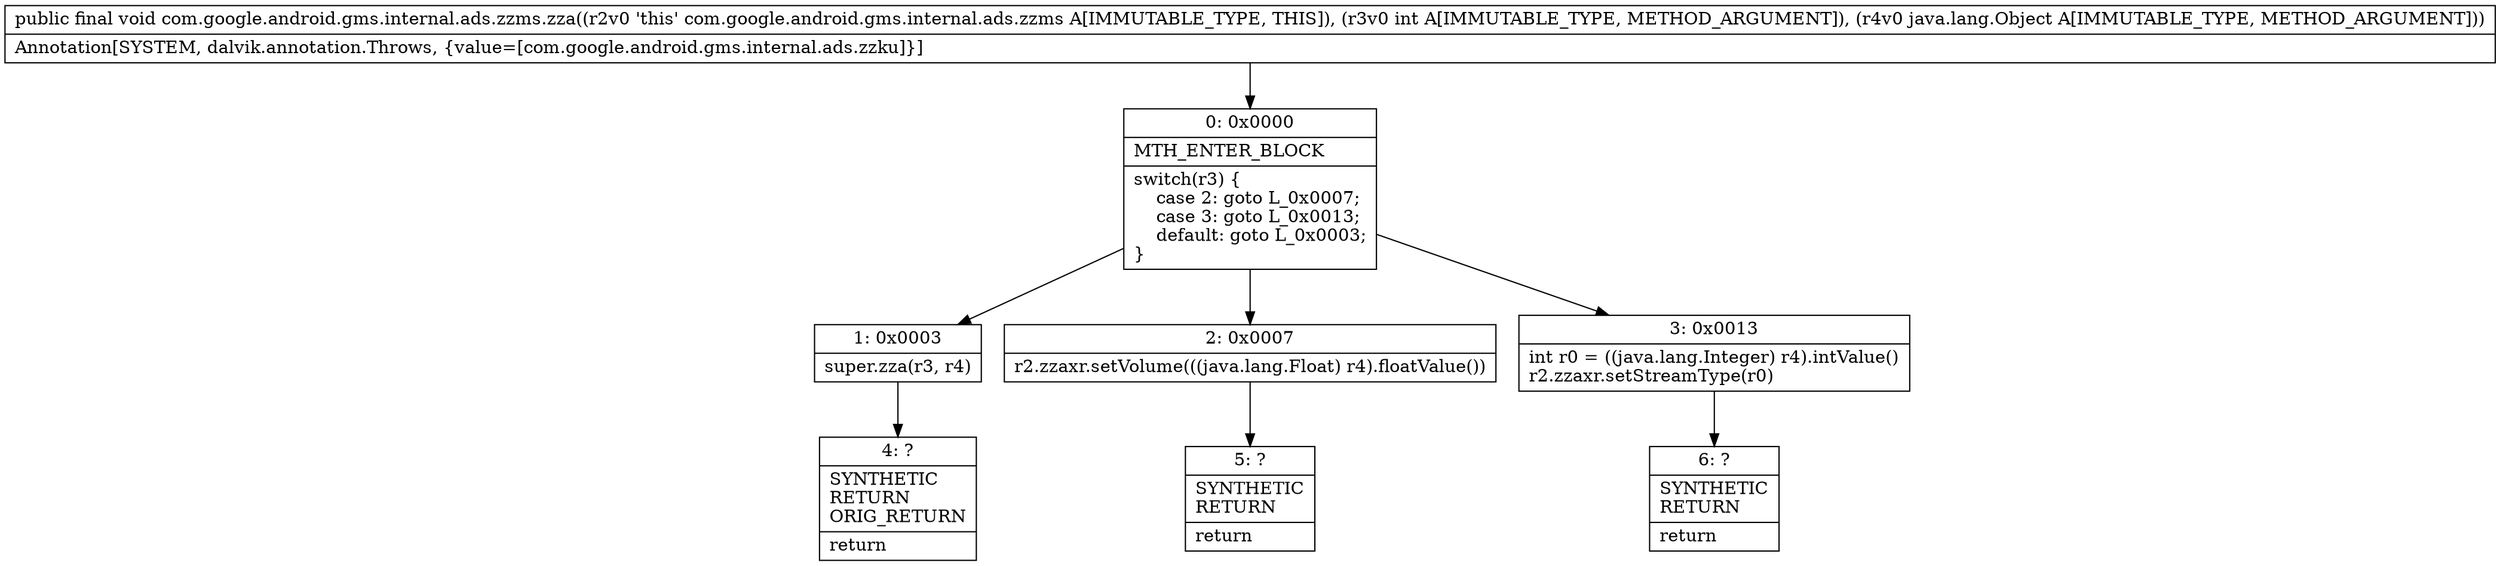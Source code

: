 digraph "CFG forcom.google.android.gms.internal.ads.zzms.zza(ILjava\/lang\/Object;)V" {
Node_0 [shape=record,label="{0\:\ 0x0000|MTH_ENTER_BLOCK\l|switch(r3) \{\l    case 2: goto L_0x0007;\l    case 3: goto L_0x0013;\l    default: goto L_0x0003;\l\}\l}"];
Node_1 [shape=record,label="{1\:\ 0x0003|super.zza(r3, r4)\l}"];
Node_2 [shape=record,label="{2\:\ 0x0007|r2.zzaxr.setVolume(((java.lang.Float) r4).floatValue())\l}"];
Node_3 [shape=record,label="{3\:\ 0x0013|int r0 = ((java.lang.Integer) r4).intValue()\lr2.zzaxr.setStreamType(r0)\l}"];
Node_4 [shape=record,label="{4\:\ ?|SYNTHETIC\lRETURN\lORIG_RETURN\l|return\l}"];
Node_5 [shape=record,label="{5\:\ ?|SYNTHETIC\lRETURN\l|return\l}"];
Node_6 [shape=record,label="{6\:\ ?|SYNTHETIC\lRETURN\l|return\l}"];
MethodNode[shape=record,label="{public final void com.google.android.gms.internal.ads.zzms.zza((r2v0 'this' com.google.android.gms.internal.ads.zzms A[IMMUTABLE_TYPE, THIS]), (r3v0 int A[IMMUTABLE_TYPE, METHOD_ARGUMENT]), (r4v0 java.lang.Object A[IMMUTABLE_TYPE, METHOD_ARGUMENT]))  | Annotation[SYSTEM, dalvik.annotation.Throws, \{value=[com.google.android.gms.internal.ads.zzku]\}]\l}"];
MethodNode -> Node_0;
Node_0 -> Node_1;
Node_0 -> Node_2;
Node_0 -> Node_3;
Node_1 -> Node_4;
Node_2 -> Node_5;
Node_3 -> Node_6;
}

